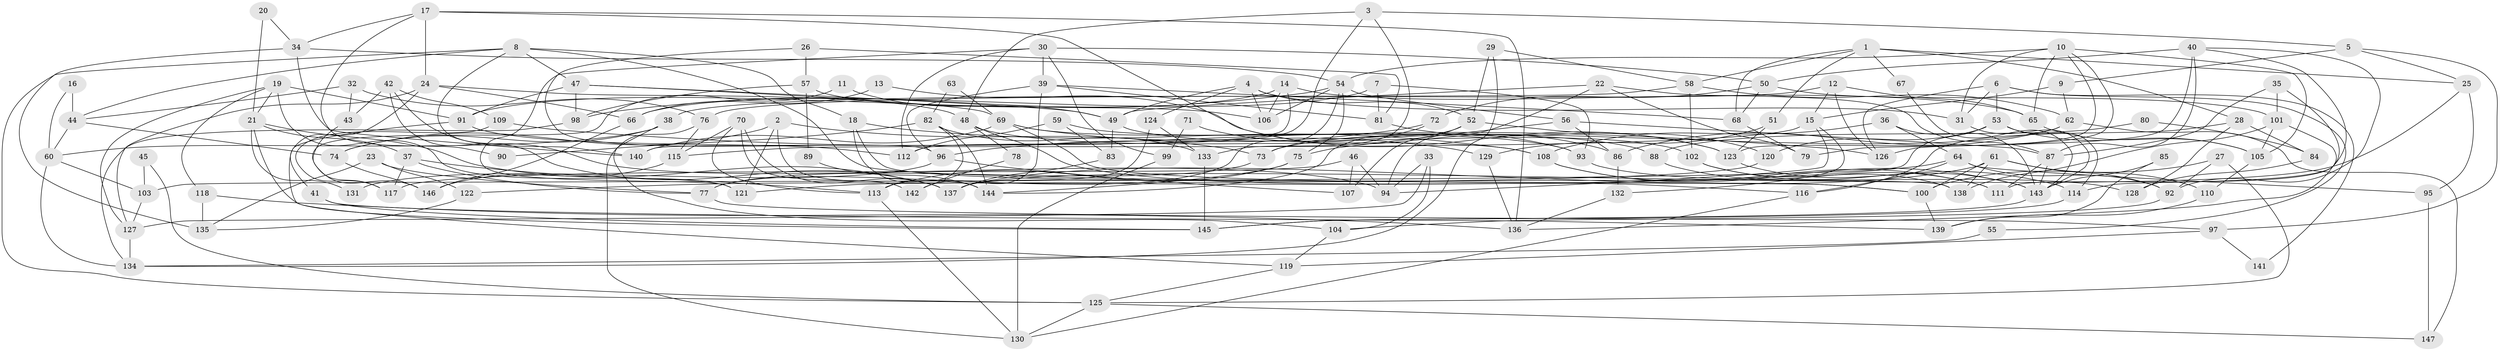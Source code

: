 // Generated by graph-tools (version 1.1) at 2025/36/03/09/25 02:36:21]
// undirected, 147 vertices, 294 edges
graph export_dot {
graph [start="1"]
  node [color=gray90,style=filled];
  1;
  2;
  3;
  4;
  5;
  6;
  7;
  8;
  9;
  10;
  11;
  12;
  13;
  14;
  15;
  16;
  17;
  18;
  19;
  20;
  21;
  22;
  23;
  24;
  25;
  26;
  27;
  28;
  29;
  30;
  31;
  32;
  33;
  34;
  35;
  36;
  37;
  38;
  39;
  40;
  41;
  42;
  43;
  44;
  45;
  46;
  47;
  48;
  49;
  50;
  51;
  52;
  53;
  54;
  55;
  56;
  57;
  58;
  59;
  60;
  61;
  62;
  63;
  64;
  65;
  66;
  67;
  68;
  69;
  70;
  71;
  72;
  73;
  74;
  75;
  76;
  77;
  78;
  79;
  80;
  81;
  82;
  83;
  84;
  85;
  86;
  87;
  88;
  89;
  90;
  91;
  92;
  93;
  94;
  95;
  96;
  97;
  98;
  99;
  100;
  101;
  102;
  103;
  104;
  105;
  106;
  107;
  108;
  109;
  110;
  111;
  112;
  113;
  114;
  115;
  116;
  117;
  118;
  119;
  120;
  121;
  122;
  123;
  124;
  125;
  126;
  127;
  128;
  129;
  130;
  131;
  132;
  133;
  134;
  135;
  136;
  137;
  138;
  139;
  140;
  141;
  142;
  143;
  144;
  145;
  146;
  147;
  1 -- 58;
  1 -- 25;
  1 -- 28;
  1 -- 51;
  1 -- 67;
  1 -- 68;
  2 -- 121;
  2 -- 74;
  2 -- 73;
  2 -- 144;
  3 -- 133;
  3 -- 5;
  3 -- 48;
  3 -- 112;
  4 -- 31;
  4 -- 49;
  4 -- 52;
  4 -- 106;
  4 -- 124;
  5 -- 25;
  5 -- 97;
  5 -- 9;
  6 -- 53;
  6 -- 126;
  6 -- 31;
  6 -- 55;
  6 -- 141;
  7 -- 81;
  7 -- 66;
  7 -- 93;
  8 -- 47;
  8 -- 18;
  8 -- 44;
  8 -- 100;
  8 -- 125;
  8 -- 140;
  9 -- 62;
  9 -- 15;
  10 -- 54;
  10 -- 105;
  10 -- 31;
  10 -- 65;
  10 -- 79;
  10 -- 123;
  11 -- 49;
  11 -- 117;
  12 -- 65;
  12 -- 38;
  12 -- 15;
  12 -- 126;
  13 -- 66;
  13 -- 123;
  14 -- 106;
  14 -- 91;
  14 -- 65;
  14 -- 140;
  15 -- 94;
  15 -- 115;
  15 -- 132;
  16 -- 60;
  16 -- 44;
  17 -- 34;
  17 -- 24;
  17 -- 86;
  17 -- 90;
  17 -- 136;
  18 -- 108;
  18 -- 144;
  18 -- 138;
  19 -- 118;
  19 -- 127;
  19 -- 21;
  19 -- 91;
  19 -- 121;
  20 -- 21;
  20 -- 34;
  21 -- 37;
  21 -- 131;
  21 -- 137;
  21 -- 145;
  22 -- 87;
  22 -- 79;
  22 -- 49;
  22 -- 94;
  23 -- 77;
  23 -- 122;
  23 -- 135;
  24 -- 127;
  24 -- 41;
  24 -- 48;
  24 -- 66;
  25 -- 95;
  25 -- 137;
  26 -- 81;
  26 -- 96;
  26 -- 57;
  27 -- 92;
  27 -- 100;
  27 -- 125;
  28 -- 116;
  28 -- 84;
  28 -- 128;
  29 -- 58;
  29 -- 52;
  29 -- 134;
  30 -- 50;
  30 -- 112;
  30 -- 39;
  30 -- 99;
  30 -- 121;
  31 -- 143;
  32 -- 76;
  32 -- 44;
  32 -- 43;
  33 -- 94;
  33 -- 104;
  33 -- 127;
  34 -- 54;
  34 -- 140;
  34 -- 135;
  35 -- 101;
  35 -- 87;
  35 -- 114;
  36 -- 108;
  36 -- 143;
  36 -- 64;
  37 -- 77;
  37 -- 113;
  37 -- 117;
  38 -- 104;
  38 -- 60;
  38 -- 74;
  39 -- 96;
  39 -- 68;
  39 -- 81;
  39 -- 142;
  40 -- 87;
  40 -- 50;
  40 -- 92;
  40 -- 111;
  40 -- 126;
  41 -- 145;
  41 -- 139;
  42 -- 94;
  42 -- 43;
  42 -- 109;
  42 -- 137;
  43 -- 146;
  44 -- 60;
  44 -- 74;
  45 -- 103;
  45 -- 125;
  46 -- 94;
  46 -- 117;
  46 -- 107;
  47 -- 69;
  47 -- 49;
  47 -- 91;
  47 -- 98;
  48 -- 78;
  48 -- 108;
  48 -- 116;
  49 -- 102;
  49 -- 83;
  50 -- 68;
  50 -- 101;
  50 -- 72;
  51 -- 123;
  51 -- 129;
  52 -- 144;
  52 -- 107;
  52 -- 120;
  53 -- 114;
  53 -- 120;
  53 -- 103;
  53 -- 105;
  54 -- 56;
  54 -- 98;
  54 -- 75;
  54 -- 77;
  54 -- 106;
  55 -- 134;
  56 -- 86;
  56 -- 75;
  56 -- 87;
  57 -- 106;
  57 -- 89;
  57 -- 98;
  58 -- 76;
  58 -- 102;
  58 -- 62;
  59 -- 83;
  59 -- 112;
  59 -- 88;
  60 -- 134;
  60 -- 103;
  61 -- 137;
  61 -- 138;
  61 -- 92;
  61 -- 100;
  61 -- 110;
  62 -- 86;
  62 -- 73;
  62 -- 147;
  63 -- 69;
  63 -- 82;
  64 -- 92;
  64 -- 95;
  64 -- 116;
  64 -- 122;
  65 -- 105;
  66 -- 146;
  67 -- 143;
  68 -- 79;
  69 -- 140;
  69 -- 100;
  69 -- 93;
  69 -- 129;
  70 -- 113;
  70 -- 137;
  70 -- 115;
  70 -- 142;
  71 -- 93;
  71 -- 99;
  72 -- 73;
  72 -- 96;
  73 -- 77;
  74 -- 146;
  75 -- 113;
  75 -- 144;
  76 -- 115;
  76 -- 130;
  77 -- 97;
  78 -- 142;
  80 -- 84;
  80 -- 88;
  81 -- 123;
  82 -- 133;
  82 -- 144;
  82 -- 90;
  82 -- 113;
  83 -- 137;
  84 -- 128;
  85 -- 139;
  85 -- 143;
  86 -- 132;
  87 -- 111;
  87 -- 143;
  88 -- 111;
  89 -- 144;
  91 -- 112;
  91 -- 119;
  92 -- 104;
  93 -- 128;
  95 -- 147;
  96 -- 107;
  96 -- 131;
  97 -- 119;
  97 -- 141;
  98 -- 134;
  99 -- 130;
  100 -- 139;
  101 -- 105;
  101 -- 136;
  101 -- 138;
  102 -- 114;
  102 -- 138;
  103 -- 127;
  104 -- 119;
  105 -- 110;
  108 -- 143;
  108 -- 111;
  109 -- 126;
  109 -- 117;
  110 -- 139;
  113 -- 130;
  114 -- 145;
  115 -- 146;
  116 -- 130;
  118 -- 136;
  118 -- 135;
  119 -- 125;
  120 -- 121;
  122 -- 135;
  123 -- 143;
  124 -- 137;
  124 -- 133;
  125 -- 130;
  125 -- 147;
  127 -- 134;
  129 -- 136;
  132 -- 136;
  133 -- 145;
  143 -- 145;
}
